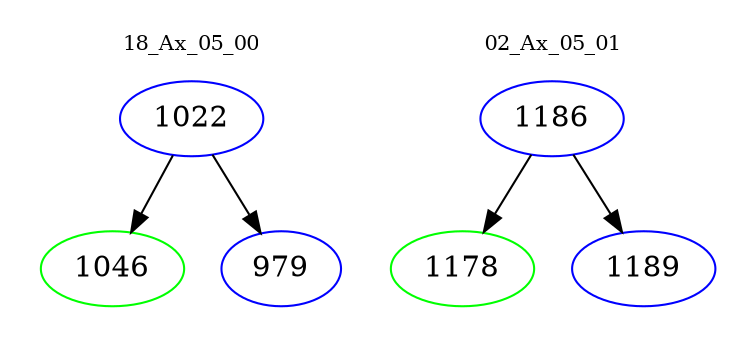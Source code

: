 digraph{
subgraph cluster_0 {
color = white
label = "18_Ax_05_00";
fontsize=10;
T0_1022 [label="1022", color="blue"]
T0_1022 -> T0_1046 [color="black"]
T0_1046 [label="1046", color="green"]
T0_1022 -> T0_979 [color="black"]
T0_979 [label="979", color="blue"]
}
subgraph cluster_1 {
color = white
label = "02_Ax_05_01";
fontsize=10;
T1_1186 [label="1186", color="blue"]
T1_1186 -> T1_1178 [color="black"]
T1_1178 [label="1178", color="green"]
T1_1186 -> T1_1189 [color="black"]
T1_1189 [label="1189", color="blue"]
}
}
